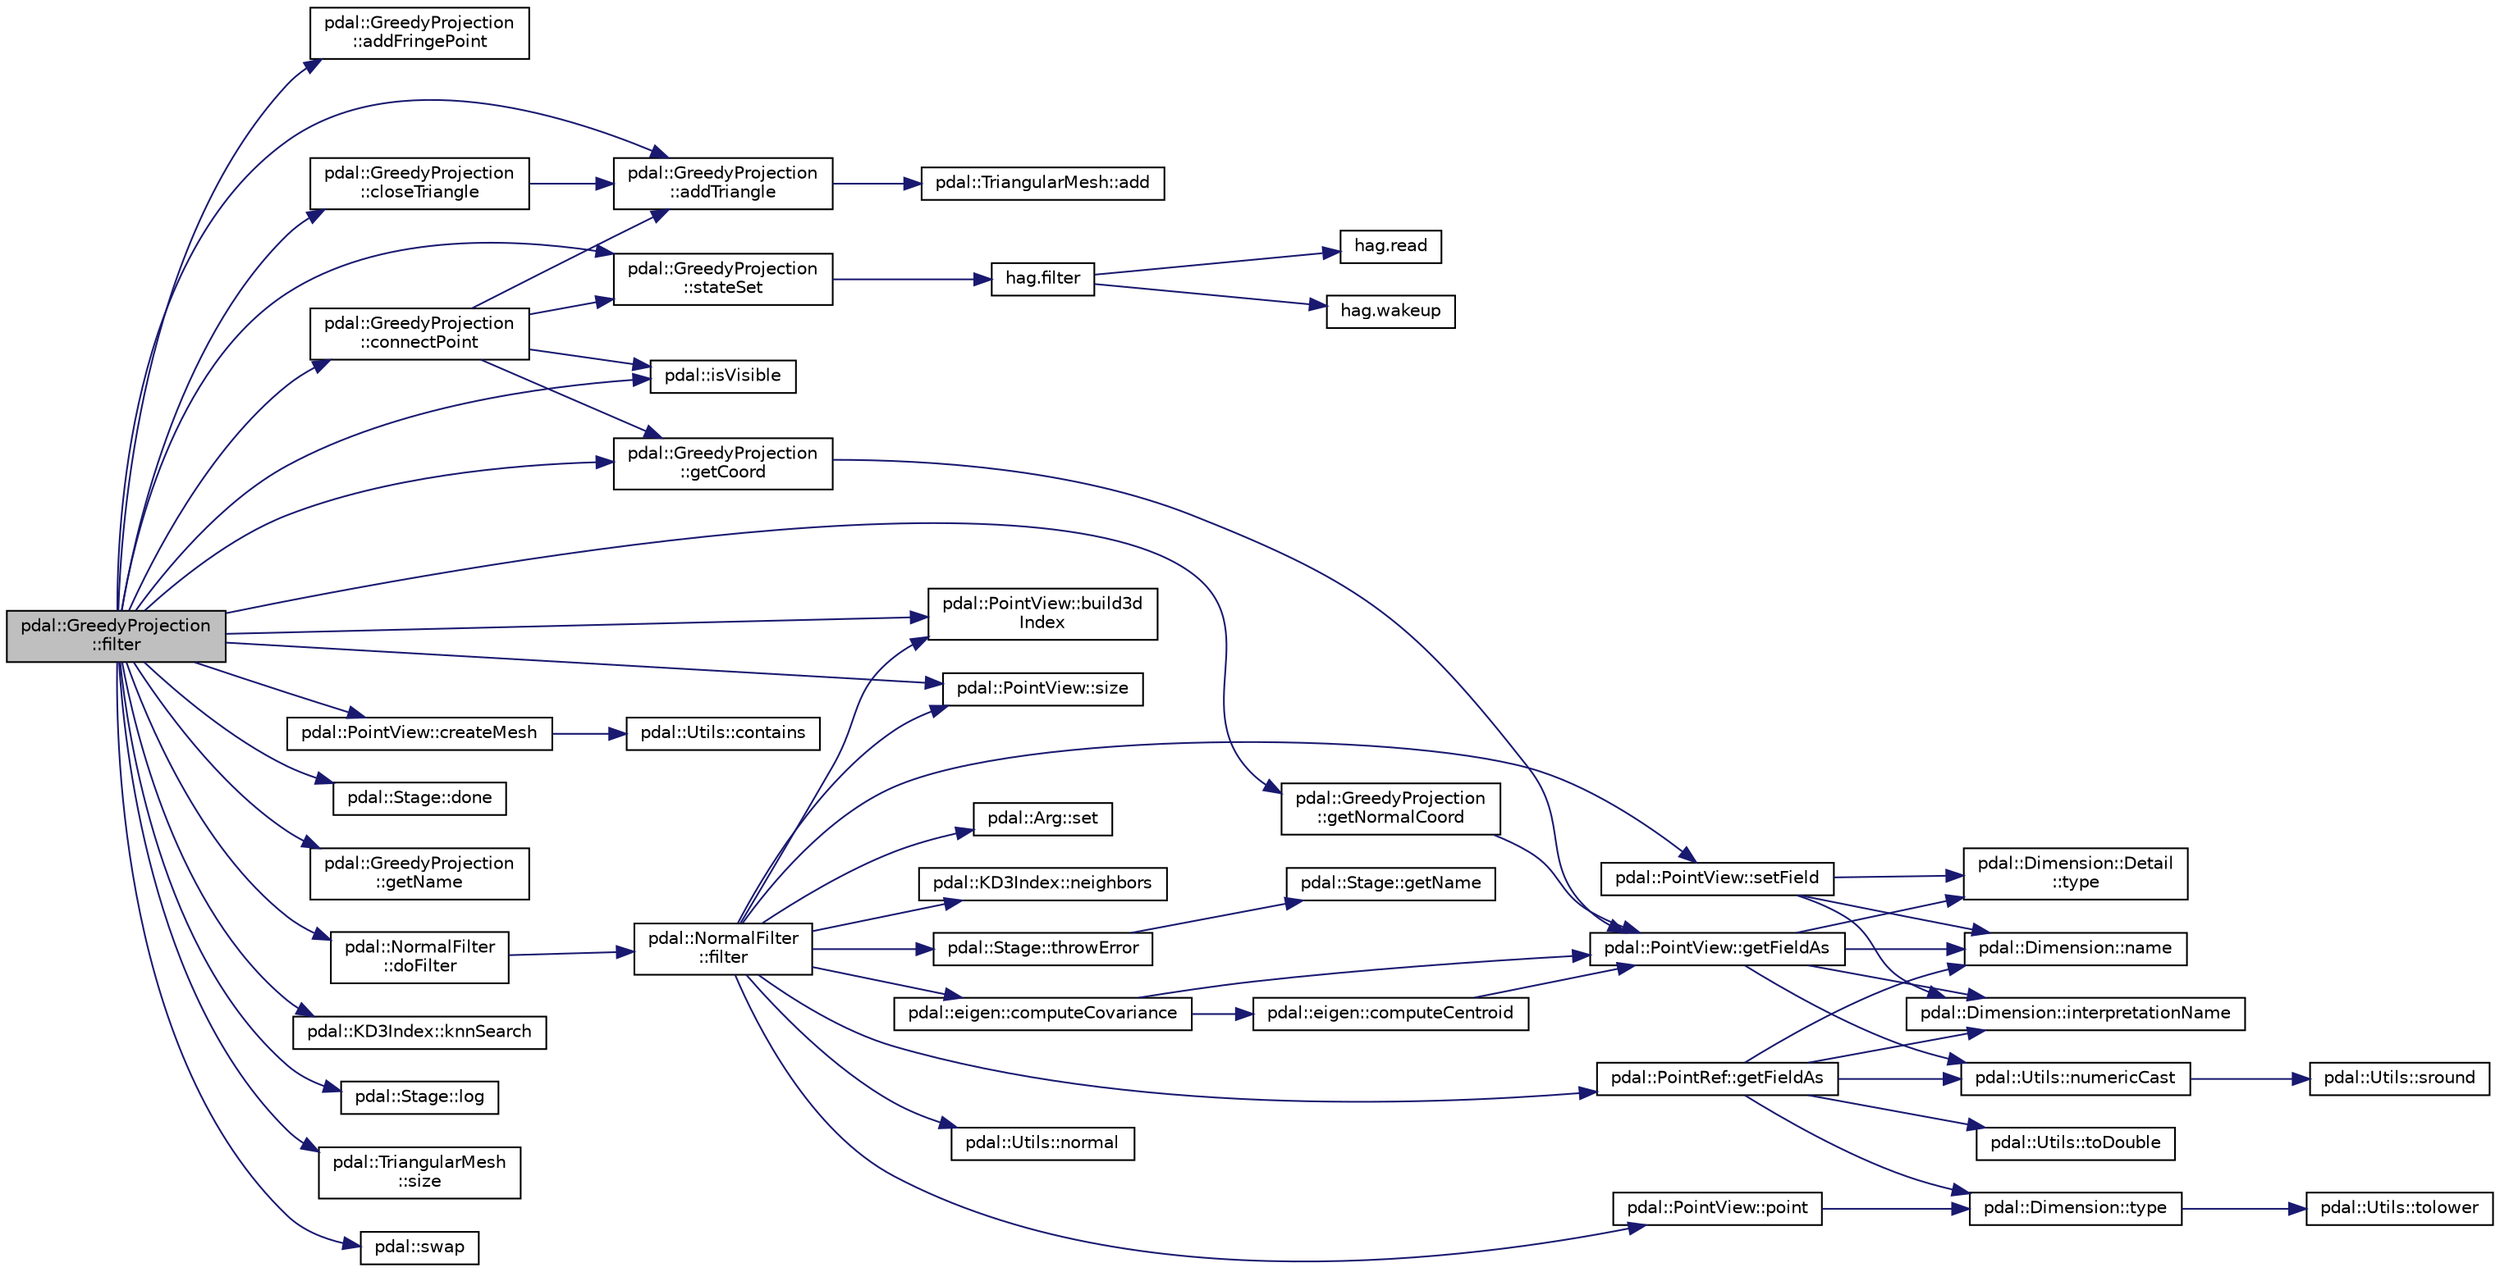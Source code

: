 digraph "pdal::GreedyProjection::filter"
{
  edge [fontname="Helvetica",fontsize="10",labelfontname="Helvetica",labelfontsize="10"];
  node [fontname="Helvetica",fontsize="10",shape=record];
  rankdir="LR";
  Node1 [label="pdal::GreedyProjection\l::filter",height=0.2,width=0.4,color="black", fillcolor="grey75", style="filled", fontcolor="black"];
  Node1 -> Node2 [color="midnightblue",fontsize="10",style="solid",fontname="Helvetica"];
  Node2 [label="pdal::GreedyProjection\l::addFringePoint",height=0.2,width=0.4,color="black", fillcolor="white", style="filled",URL="$classpdal_1_1GreedyProjection.html#a970f0c99a04a6e17e358483fb61443f4",tooltip="Get the list of containing triangles for each vertex in a PolygonMesh. "];
  Node1 -> Node3 [color="midnightblue",fontsize="10",style="solid",fontname="Helvetica"];
  Node3 [label="pdal::GreedyProjection\l::addTriangle",height=0.2,width=0.4,color="black", fillcolor="white", style="filled",URL="$classpdal_1_1GreedyProjection.html#a1da3fd3f7cc21955e8a27be058d9bf16"];
  Node3 -> Node4 [color="midnightblue",fontsize="10",style="solid",fontname="Helvetica"];
  Node4 [label="pdal::TriangularMesh::add",height=0.2,width=0.4,color="black", fillcolor="white", style="filled",URL="$classpdal_1_1TriangularMesh.html#a4d4b493d02275fb49413500e29975802"];
  Node1 -> Node5 [color="midnightblue",fontsize="10",style="solid",fontname="Helvetica"];
  Node5 [label="pdal::PointView::build3d\lIndex",height=0.2,width=0.4,color="black", fillcolor="white", style="filled",URL="$classpdal_1_1PointView.html#ae9a9adeb2e2b1a5c1e0e2c59c143ffba"];
  Node1 -> Node6 [color="midnightblue",fontsize="10",style="solid",fontname="Helvetica"];
  Node6 [label="pdal::GreedyProjection\l::closeTriangle",height=0.2,width=0.4,color="black", fillcolor="white", style="filled",URL="$classpdal_1_1GreedyProjection.html#ae89b7d0a45618246035f533f3d733a0d",tooltip="Whenever a query point is part of a boundary loop containing 3 points, that triangle is created (call..."];
  Node6 -> Node3 [color="midnightblue",fontsize="10",style="solid",fontname="Helvetica"];
  Node1 -> Node7 [color="midnightblue",fontsize="10",style="solid",fontname="Helvetica"];
  Node7 [label="pdal::GreedyProjection\l::connectPoint",height=0.2,width=0.4,color="black", fillcolor="white", style="filled",URL="$classpdal_1_1GreedyProjection.html#a6d044bb31d1c1c6071960457ef929bb2",tooltip="Forms a new triangle by connecting the current neighbor to the query point and the previous neighbor..."];
  Node7 -> Node3 [color="midnightblue",fontsize="10",style="solid",fontname="Helvetica"];
  Node7 -> Node8 [color="midnightblue",fontsize="10",style="solid",fontname="Helvetica"];
  Node8 [label="pdal::GreedyProjection\l::getCoord",height=0.2,width=0.4,color="black", fillcolor="white", style="filled",URL="$classpdal_1_1GreedyProjection.html#a3386475661b04c459aae2cf7b21ed0ed"];
  Node8 -> Node9 [color="midnightblue",fontsize="10",style="solid",fontname="Helvetica"];
  Node9 [label="pdal::PointView::getFieldAs",height=0.2,width=0.4,color="black", fillcolor="white", style="filled",URL="$classpdal_1_1PointView.html#a4c594a6d2a469e594988194ccf125a15"];
  Node9 -> Node10 [color="midnightblue",fontsize="10",style="solid",fontname="Helvetica"];
  Node10 [label="pdal::Dimension::Detail\l::type",height=0.2,width=0.4,color="black", fillcolor="white", style="filled",URL="$classpdal_1_1Dimension_1_1Detail.html#adf5961976b7fce3d90a0dddd50519a7c"];
  Node9 -> Node11 [color="midnightblue",fontsize="10",style="solid",fontname="Helvetica"];
  Node11 [label="pdal::Utils::numericCast",height=0.2,width=0.4,color="black", fillcolor="white", style="filled",URL="$namespacepdal_1_1Utils.html#a33d614ac71aa03aaa5c10a242c4d14ac"];
  Node11 -> Node12 [color="midnightblue",fontsize="10",style="solid",fontname="Helvetica"];
  Node12 [label="pdal::Utils::sround",height=0.2,width=0.4,color="black", fillcolor="white", style="filled",URL="$namespacepdal_1_1Utils.html#a06833597f1fc4287966cfa0867128e59"];
  Node9 -> Node13 [color="midnightblue",fontsize="10",style="solid",fontname="Helvetica"];
  Node13 [label="pdal::Dimension::name",height=0.2,width=0.4,color="black", fillcolor="white", style="filled",URL="$namespacepdal_1_1Dimension.html#af3176b0b7e6b4be000317846cf7c2718"];
  Node9 -> Node14 [color="midnightblue",fontsize="10",style="solid",fontname="Helvetica"];
  Node14 [label="pdal::Dimension::interpretationName",height=0.2,width=0.4,color="black", fillcolor="white", style="filled",URL="$namespacepdal_1_1Dimension.html#acc41232ae1e707d6c928ffb9a56592d3"];
  Node7 -> Node15 [color="midnightblue",fontsize="10",style="solid",fontname="Helvetica"];
  Node15 [label="pdal::isVisible",height=0.2,width=0.4,color="black", fillcolor="white", style="filled",URL="$namespacepdal.html#a6de03acafa16aa1e0e0f7d4e5efc4a08",tooltip="Returns if a point X is visible from point R (or the origin) when taking into account the segment bet..."];
  Node7 -> Node16 [color="midnightblue",fontsize="10",style="solid",fontname="Helvetica"];
  Node16 [label="pdal::GreedyProjection\l::stateSet",height=0.2,width=0.4,color="black", fillcolor="white", style="filled",URL="$classpdal_1_1GreedyProjection.html#a6fc9ae2e72a539fe37fe8e8b199294cd"];
  Node16 -> Node17 [color="midnightblue",fontsize="10",style="solid",fontname="Helvetica"];
  Node17 [label="hag.filter",height=0.2,width=0.4,color="black", fillcolor="white", style="filled",URL="$namespacehag.html#a39becb5458bcac317093e468da1639be"];
  Node17 -> Node18 [color="midnightblue",fontsize="10",style="solid",fontname="Helvetica"];
  Node18 [label="hag.read",height=0.2,width=0.4,color="black", fillcolor="white", style="filled",URL="$namespacehag.html#acad63bbd5fdda01bf56ff6aae70a0192"];
  Node17 -> Node19 [color="midnightblue",fontsize="10",style="solid",fontname="Helvetica"];
  Node19 [label="hag.wakeup",height=0.2,width=0.4,color="black", fillcolor="white", style="filled",URL="$namespacehag.html#aee422d0ebdb1730554711d82498e54c3"];
  Node1 -> Node20 [color="midnightblue",fontsize="10",style="solid",fontname="Helvetica"];
  Node20 [label="pdal::PointView::createMesh",height=0.2,width=0.4,color="black", fillcolor="white", style="filled",URL="$classpdal_1_1PointView.html#a7aeb683bb1cab215d638400a170cec64"];
  Node20 -> Node21 [color="midnightblue",fontsize="10",style="solid",fontname="Helvetica"];
  Node21 [label="pdal::Utils::contains",height=0.2,width=0.4,color="black", fillcolor="white", style="filled",URL="$namespacepdal_1_1Utils.html#a3e140e4c0c21d020c56c0b8d58b8cb5b"];
  Node1 -> Node22 [color="midnightblue",fontsize="10",style="solid",fontname="Helvetica"];
  Node22 [label="pdal::NormalFilter\l::doFilter",height=0.2,width=0.4,color="black", fillcolor="white", style="filled",URL="$classpdal_1_1NormalFilter.html#a185fb796093e0397afbd0b7c6a1813a8"];
  Node22 -> Node23 [color="midnightblue",fontsize="10",style="solid",fontname="Helvetica"];
  Node23 [label="pdal::NormalFilter\l::filter",height=0.2,width=0.4,color="black", fillcolor="white", style="filled",URL="$classpdal_1_1NormalFilter.html#a8bf36602629c8ff4ba8d7563b444aa2d"];
  Node23 -> Node5 [color="midnightblue",fontsize="10",style="solid",fontname="Helvetica"];
  Node23 -> Node24 [color="midnightblue",fontsize="10",style="solid",fontname="Helvetica"];
  Node24 [label="pdal::PointView::size",height=0.2,width=0.4,color="black", fillcolor="white", style="filled",URL="$classpdal_1_1PointView.html#a4c2fba9b5d7a61f19a558bb08405555d"];
  Node23 -> Node25 [color="midnightblue",fontsize="10",style="solid",fontname="Helvetica"];
  Node25 [label="pdal::KD3Index::neighbors",height=0.2,width=0.4,color="black", fillcolor="white", style="filled",URL="$classpdal_1_1KD3Index.html#a1c45255c22cb2e2f9341e5524c5410cc"];
  Node23 -> Node26 [color="midnightblue",fontsize="10",style="solid",fontname="Helvetica"];
  Node26 [label="pdal::eigen::computeCovariance",height=0.2,width=0.4,color="black", fillcolor="white", style="filled",URL="$namespacepdal_1_1eigen.html#a90d92be03d31009bbd1a4575c766eff0"];
  Node26 -> Node27 [color="midnightblue",fontsize="10",style="solid",fontname="Helvetica"];
  Node27 [label="pdal::eigen::computeCentroid",height=0.2,width=0.4,color="black", fillcolor="white", style="filled",URL="$namespacepdal_1_1eigen.html#a77a9913ed3d09f4d6105909e8ad4a5e5"];
  Node27 -> Node9 [color="midnightblue",fontsize="10",style="solid",fontname="Helvetica"];
  Node26 -> Node9 [color="midnightblue",fontsize="10",style="solid",fontname="Helvetica"];
  Node23 -> Node28 [color="midnightblue",fontsize="10",style="solid",fontname="Helvetica"];
  Node28 [label="pdal::Stage::throwError",height=0.2,width=0.4,color="black", fillcolor="white", style="filled",URL="$classpdal_1_1Stage.html#abdbd1176da12dfd882d931a43290797f"];
  Node28 -> Node29 [color="midnightblue",fontsize="10",style="solid",fontname="Helvetica"];
  Node29 [label="pdal::Stage::getName",height=0.2,width=0.4,color="black", fillcolor="white", style="filled",URL="$classpdal_1_1Stage.html#a6c81d6fbbac17ebe4cd63806916cc750"];
  Node23 -> Node30 [color="midnightblue",fontsize="10",style="solid",fontname="Helvetica"];
  Node30 [label="pdal::Utils::normal",height=0.2,width=0.4,color="black", fillcolor="white", style="filled",URL="$namespacepdal_1_1Utils.html#a811546a69a0e444b3060f63ae4a797c7"];
  Node23 -> Node31 [color="midnightblue",fontsize="10",style="solid",fontname="Helvetica"];
  Node31 [label="pdal::Arg::set",height=0.2,width=0.4,color="black", fillcolor="white", style="filled",URL="$classpdal_1_1Arg.html#a55c1fe32c818a69b4ea9ea95c77b7c64"];
  Node23 -> Node32 [color="midnightblue",fontsize="10",style="solid",fontname="Helvetica"];
  Node32 [label="pdal::PointView::point",height=0.2,width=0.4,color="black", fillcolor="white", style="filled",URL="$classpdal_1_1PointView.html#a8a70be04f4a4cc38c6f21a03364b3e52"];
  Node32 -> Node33 [color="midnightblue",fontsize="10",style="solid",fontname="Helvetica"];
  Node33 [label="pdal::Dimension::type",height=0.2,width=0.4,color="black", fillcolor="white", style="filled",URL="$namespacepdal_1_1Dimension.html#a880d689fed54aa3ded6f88c9e058c5d2"];
  Node33 -> Node34 [color="midnightblue",fontsize="10",style="solid",fontname="Helvetica"];
  Node34 [label="pdal::Utils::tolower",height=0.2,width=0.4,color="black", fillcolor="white", style="filled",URL="$namespacepdal_1_1Utils.html#a5268937cf695835e55392f752dc02cb2"];
  Node23 -> Node35 [color="midnightblue",fontsize="10",style="solid",fontname="Helvetica"];
  Node35 [label="pdal::PointRef::getFieldAs",height=0.2,width=0.4,color="black", fillcolor="white", style="filled",URL="$classpdal_1_1PointRef.html#a4038a597d11918978943e286d58cd4c5"];
  Node35 -> Node33 [color="midnightblue",fontsize="10",style="solid",fontname="Helvetica"];
  Node35 -> Node11 [color="midnightblue",fontsize="10",style="solid",fontname="Helvetica"];
  Node35 -> Node13 [color="midnightblue",fontsize="10",style="solid",fontname="Helvetica"];
  Node35 -> Node14 [color="midnightblue",fontsize="10",style="solid",fontname="Helvetica"];
  Node35 -> Node36 [color="midnightblue",fontsize="10",style="solid",fontname="Helvetica"];
  Node36 [label="pdal::Utils::toDouble",height=0.2,width=0.4,color="black", fillcolor="white", style="filled",URL="$namespacepdal_1_1Utils.html#a9b5b9ef216d7036c7cb36d219af17925"];
  Node23 -> Node37 [color="midnightblue",fontsize="10",style="solid",fontname="Helvetica"];
  Node37 [label="pdal::PointView::setField",height=0.2,width=0.4,color="black", fillcolor="white", style="filled",URL="$classpdal_1_1PointView.html#a7931019cfba92e9c3a93592a2fbf4a0f"];
  Node37 -> Node10 [color="midnightblue",fontsize="10",style="solid",fontname="Helvetica"];
  Node37 -> Node13 [color="midnightblue",fontsize="10",style="solid",fontname="Helvetica"];
  Node37 -> Node14 [color="midnightblue",fontsize="10",style="solid",fontname="Helvetica"];
  Node1 -> Node38 [color="midnightblue",fontsize="10",style="solid",fontname="Helvetica"];
  Node38 [label="pdal::Stage::done",height=0.2,width=0.4,color="black", fillcolor="white", style="filled",URL="$classpdal_1_1Stage.html#a2444e73dc41bfc0b94981909595ef2ca"];
  Node1 -> Node8 [color="midnightblue",fontsize="10",style="solid",fontname="Helvetica"];
  Node1 -> Node39 [color="midnightblue",fontsize="10",style="solid",fontname="Helvetica"];
  Node39 [label="pdal::GreedyProjection\l::getName",height=0.2,width=0.4,color="black", fillcolor="white", style="filled",URL="$classpdal_1_1GreedyProjection.html#abcd3446482d1367e355eabdc7aeeb0bf"];
  Node1 -> Node40 [color="midnightblue",fontsize="10",style="solid",fontname="Helvetica"];
  Node40 [label="pdal::GreedyProjection\l::getNormalCoord",height=0.2,width=0.4,color="black", fillcolor="white", style="filled",URL="$classpdal_1_1GreedyProjection.html#ac16f8a4c3814944430671c5446cd4db0"];
  Node40 -> Node9 [color="midnightblue",fontsize="10",style="solid",fontname="Helvetica"];
  Node1 -> Node15 [color="midnightblue",fontsize="10",style="solid",fontname="Helvetica"];
  Node1 -> Node41 [color="midnightblue",fontsize="10",style="solid",fontname="Helvetica"];
  Node41 [label="pdal::KD3Index::knnSearch",height=0.2,width=0.4,color="black", fillcolor="white", style="filled",URL="$classpdal_1_1KD3Index.html#a577954cbca70ecf9a470b8e1cc6315a2"];
  Node1 -> Node42 [color="midnightblue",fontsize="10",style="solid",fontname="Helvetica"];
  Node42 [label="pdal::Stage::log",height=0.2,width=0.4,color="black", fillcolor="white", style="filled",URL="$classpdal_1_1Stage.html#ae8c29817e14d7cda53fdcbb23102d872"];
  Node1 -> Node43 [color="midnightblue",fontsize="10",style="solid",fontname="Helvetica"];
  Node43 [label="pdal::TriangularMesh\l::size",height=0.2,width=0.4,color="black", fillcolor="white", style="filled",URL="$classpdal_1_1TriangularMesh.html#ac24aa2962902f7026ecbe182a6f1855f"];
  Node1 -> Node24 [color="midnightblue",fontsize="10",style="solid",fontname="Helvetica"];
  Node1 -> Node16 [color="midnightblue",fontsize="10",style="solid",fontname="Helvetica"];
  Node1 -> Node44 [color="midnightblue",fontsize="10",style="solid",fontname="Helvetica"];
  Node44 [label="pdal::swap",height=0.2,width=0.4,color="black", fillcolor="white", style="filled",URL="$namespacepdal.html#ae3e24ec79046b68f1d687b1b66ec9bcc"];
}
